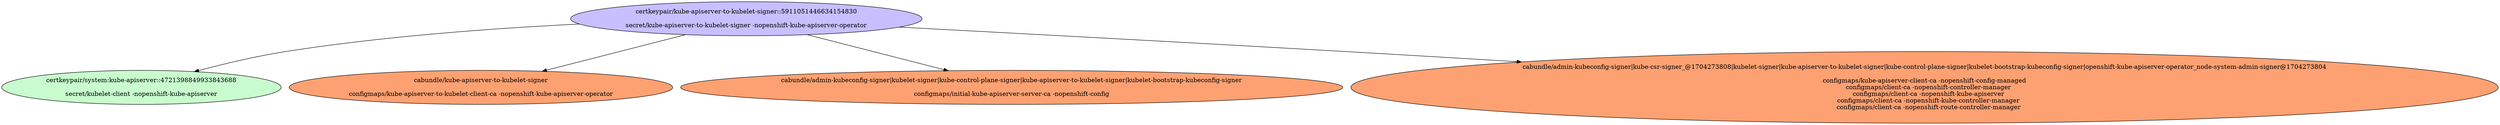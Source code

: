 digraph "Local Certificate" {
  // Node definitions.
  0 [
    label="certkeypair/kube-apiserver-to-kubelet-signer::5911051446634154830\n\nsecret/kube-apiserver-to-kubelet-signer -nopenshift-kube-apiserver-operator\n"
    style=filled
    fillcolor="#c7bfff"
  ];
  15 [
    label="certkeypair/system:kube-apiserver::4721398849933843688\n\nsecret/kubelet-client -nopenshift-kube-apiserver\n"
    style=filled
    fillcolor="#c8fbcd"
  ];
  16 [
    label="cabundle/kube-apiserver-to-kubelet-signer\n\nconfigmaps/kube-apiserver-to-kubelet-client-ca -nopenshift-kube-apiserver-operator\n"
    style=filled
    fillcolor="#fda172"
  ];
  17 [
    label="cabundle/admin-kubeconfig-signer|kubelet-signer|kube-control-plane-signer|kube-apiserver-to-kubelet-signer|kubelet-bootstrap-kubeconfig-signer\n\nconfigmaps/initial-kube-apiserver-server-ca -nopenshift-config\n"
    style=filled
    fillcolor="#fda172"
  ];
  23 [
    label="cabundle/admin-kubeconfig-signer|kube-csr-signer_@1704273808|kubelet-signer|kube-apiserver-to-kubelet-signer|kube-control-plane-signer|kubelet-bootstrap-kubeconfig-signer|openshift-kube-apiserver-operator_node-system-admin-signer@1704273804\n\nconfigmaps/kube-apiserver-client-ca -nopenshift-config-managed\n    configmaps/client-ca -nopenshift-controller-manager\n    configmaps/client-ca -nopenshift-kube-apiserver\n    configmaps/client-ca -nopenshift-kube-controller-manager\n    configmaps/client-ca -nopenshift-route-controller-manager\n"
    style=filled
    fillcolor="#fda172"
  ];

  // Edge definitions.
  0 -> 15;
  0 -> 16;
  0 -> 17;
  0 -> 23;
}